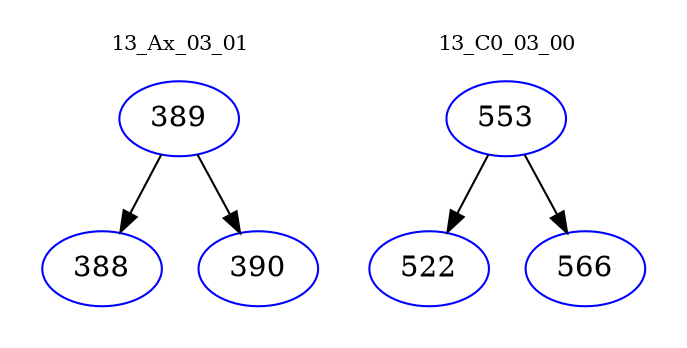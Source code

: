 digraph{
subgraph cluster_0 {
color = white
label = "13_Ax_03_01";
fontsize=10;
T0_389 [label="389", color="blue"]
T0_389 -> T0_388 [color="black"]
T0_388 [label="388", color="blue"]
T0_389 -> T0_390 [color="black"]
T0_390 [label="390", color="blue"]
}
subgraph cluster_1 {
color = white
label = "13_C0_03_00";
fontsize=10;
T1_553 [label="553", color="blue"]
T1_553 -> T1_522 [color="black"]
T1_522 [label="522", color="blue"]
T1_553 -> T1_566 [color="black"]
T1_566 [label="566", color="blue"]
}
}
